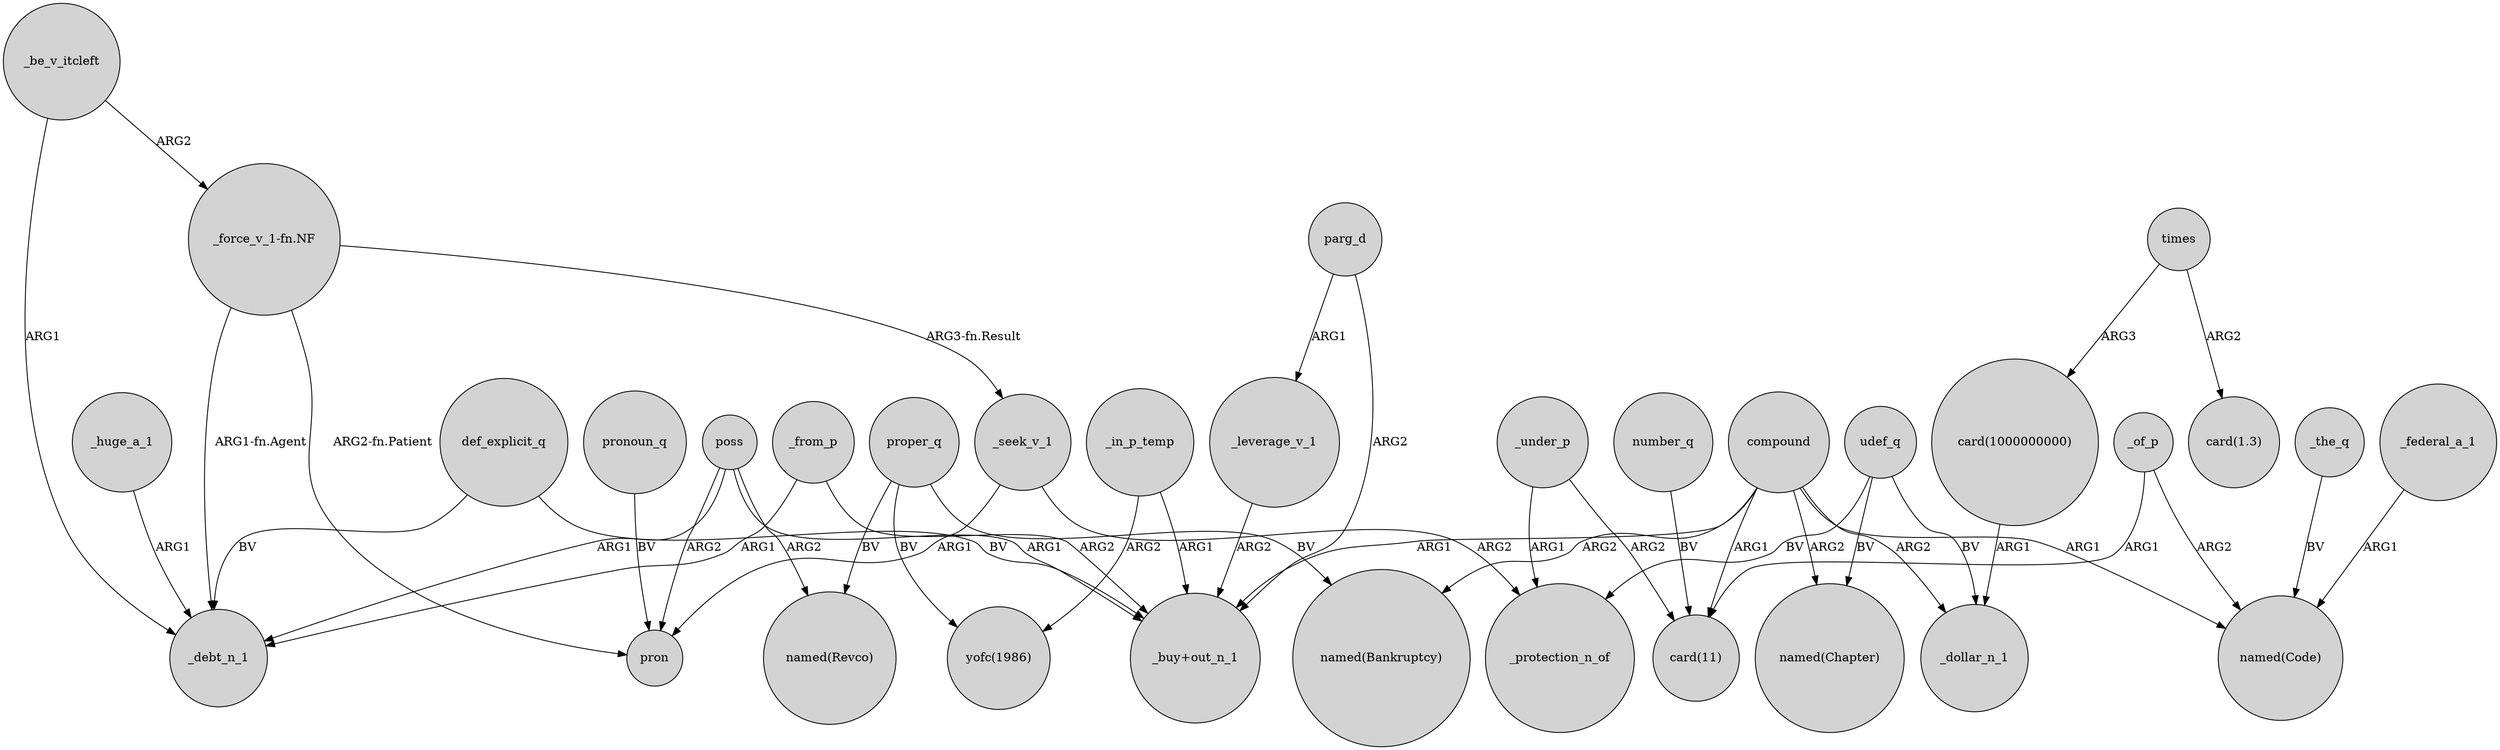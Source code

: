 digraph {
	node [shape=circle style=filled]
	proper_q -> "named(Revco)" [label=BV]
	_from_p -> _debt_n_1 [label=ARG1]
	_seek_v_1 -> _protection_n_of [label=ARG2]
	def_explicit_q -> "_buy+out_n_1" [label=BV]
	_in_p_temp -> "yofc(1986)" [label=ARG2]
	number_q -> "card(11)" [label=BV]
	poss -> pron [label=ARG2]
	compound -> "card(11)" [label=ARG1]
	compound -> "named(Chapter)" [label=ARG2]
	"_force_v_1-fn.NF" -> _debt_n_1 [label="ARG1-fn.Agent"]
	"_force_v_1-fn.NF" -> pron [label="ARG2-fn.Patient"]
	times -> "card(1.3)" [label=ARG2]
	_federal_a_1 -> "named(Code)" [label=ARG1]
	parg_d -> "_buy+out_n_1" [label=ARG2]
	poss -> "named(Revco)" [label=ARG2]
	compound -> "named(Code)" [label=ARG1]
	_under_p -> "card(11)" [label=ARG2]
	times -> "card(1000000000)" [label=ARG3]
	compound -> "named(Bankruptcy)" [label=ARG2]
	parg_d -> _leverage_v_1 [label=ARG1]
	_be_v_itcleft -> _debt_n_1 [label=ARG1]
	_huge_a_1 -> _debt_n_1 [label=ARG1]
	pronoun_q -> pron [label=BV]
	def_explicit_q -> _debt_n_1 [label=BV]
	udef_q -> _protection_n_of [label=BV]
	_of_p -> "named(Code)" [label=ARG2]
	proper_q -> "named(Bankruptcy)" [label=BV]
	_seek_v_1 -> pron [label=ARG1]
	udef_q -> "named(Chapter)" [label=BV]
	poss -> "_buy+out_n_1" [label=ARG1]
	"_force_v_1-fn.NF" -> _seek_v_1 [label="ARG3-fn.Result"]
	_the_q -> "named(Code)" [label=BV]
	_from_p -> "_buy+out_n_1" [label=ARG2]
	proper_q -> "yofc(1986)" [label=BV]
	_under_p -> _protection_n_of [label=ARG1]
	_leverage_v_1 -> "_buy+out_n_1" [label=ARG2]
	_in_p_temp -> "_buy+out_n_1" [label=ARG1]
	poss -> _debt_n_1 [label=ARG1]
	"card(1000000000)" -> _dollar_n_1 [label=ARG1]
	_be_v_itcleft -> "_force_v_1-fn.NF" [label=ARG2]
	compound -> _dollar_n_1 [label=ARG2]
	compound -> "_buy+out_n_1" [label=ARG1]
	udef_q -> _dollar_n_1 [label=BV]
	_of_p -> "card(11)" [label=ARG1]
}
